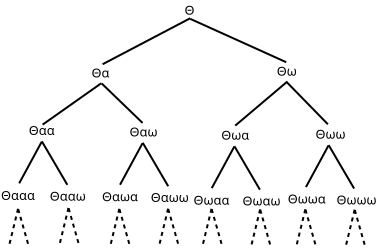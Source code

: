 <?xml version="1.0" encoding="UTF-8"?>
<dia:diagram xmlns:dia="http://www.lysator.liu.se/~alla/dia/">
  <dia:layer name="Background" visible="true" active="true">
    <dia:object type="Standard - Text" version="1" id="O0">
      <dia:attribute name="obj_pos">
        <dia:point val="25.427,4.596"/>
      </dia:attribute>
      <dia:attribute name="obj_bb">
        <dia:rectangle val="25.427,4.001;25.933,4.748"/>
      </dia:attribute>
      <dia:attribute name="text">
        <dia:composite type="text">
          <dia:attribute name="string">
            <dia:string>#Θ#</dia:string>
          </dia:attribute>
          <dia:attribute name="font">
            <dia:font family="sans" style="0" name="Helvetica"/>
          </dia:attribute>
          <dia:attribute name="height">
            <dia:real val="0.8"/>
          </dia:attribute>
          <dia:attribute name="pos">
            <dia:point val="25.427,4.596"/>
          </dia:attribute>
          <dia:attribute name="color">
            <dia:color val="#000000"/>
          </dia:attribute>
          <dia:attribute name="alignment">
            <dia:enum val="0"/>
          </dia:attribute>
        </dia:composite>
      </dia:attribute>
      <dia:attribute name="valign">
        <dia:enum val="3"/>
      </dia:attribute>
    </dia:object>
    <dia:object type="Standard - Text" version="1" id="O1">
      <dia:attribute name="obj_pos">
        <dia:point val="20.767,7.736"/>
      </dia:attribute>
      <dia:attribute name="obj_bb">
        <dia:rectangle val="20.767,7.141;21.694,7.889"/>
      </dia:attribute>
      <dia:attribute name="text">
        <dia:composite type="text">
          <dia:attribute name="string">
            <dia:string>#Θα#</dia:string>
          </dia:attribute>
          <dia:attribute name="font">
            <dia:font family="sans" style="0" name="Helvetica"/>
          </dia:attribute>
          <dia:attribute name="height">
            <dia:real val="0.8"/>
          </dia:attribute>
          <dia:attribute name="pos">
            <dia:point val="20.767,7.736"/>
          </dia:attribute>
          <dia:attribute name="color">
            <dia:color val="#000000"/>
          </dia:attribute>
          <dia:attribute name="alignment">
            <dia:enum val="0"/>
          </dia:attribute>
        </dia:composite>
      </dia:attribute>
      <dia:attribute name="valign">
        <dia:enum val="3"/>
      </dia:attribute>
    </dia:object>
    <dia:object type="Standard - Text" version="1" id="O2">
      <dia:attribute name="obj_pos">
        <dia:point val="30.033,7.65"/>
      </dia:attribute>
      <dia:attribute name="obj_bb">
        <dia:rectangle val="30.033,7.055;30.946,7.803"/>
      </dia:attribute>
      <dia:attribute name="text">
        <dia:composite type="text">
          <dia:attribute name="string">
            <dia:string>#Θω#</dia:string>
          </dia:attribute>
          <dia:attribute name="font">
            <dia:font family="sans" style="0" name="Helvetica"/>
          </dia:attribute>
          <dia:attribute name="height">
            <dia:real val="0.8"/>
          </dia:attribute>
          <dia:attribute name="pos">
            <dia:point val="30.033,7.65"/>
          </dia:attribute>
          <dia:attribute name="color">
            <dia:color val="#000000"/>
          </dia:attribute>
          <dia:attribute name="alignment">
            <dia:enum val="0"/>
          </dia:attribute>
        </dia:composite>
      </dia:attribute>
      <dia:attribute name="valign">
        <dia:enum val="3"/>
      </dia:attribute>
    </dia:object>
    <dia:group>
      <dia:object type="Standard - Text" version="1" id="O3">
        <dia:attribute name="obj_pos">
          <dia:point val="31.973,10.798"/>
        </dia:attribute>
        <dia:attribute name="obj_bb">
          <dia:rectangle val="31.973,10.203;33.293,10.95"/>
        </dia:attribute>
        <dia:attribute name="text">
          <dia:composite type="text">
            <dia:attribute name="string">
              <dia:string>#Θωω#</dia:string>
            </dia:attribute>
            <dia:attribute name="font">
              <dia:font family="sans" style="0" name="Helvetica"/>
            </dia:attribute>
            <dia:attribute name="height">
              <dia:real val="0.8"/>
            </dia:attribute>
            <dia:attribute name="pos">
              <dia:point val="31.973,10.798"/>
            </dia:attribute>
            <dia:attribute name="color">
              <dia:color val="#000000"/>
            </dia:attribute>
            <dia:attribute name="alignment">
              <dia:enum val="0"/>
            </dia:attribute>
          </dia:composite>
        </dia:attribute>
        <dia:attribute name="valign">
          <dia:enum val="3"/>
        </dia:attribute>
      </dia:object>
      <dia:object type="Standard - Text" version="1" id="O4">
        <dia:attribute name="obj_pos">
          <dia:point val="33.028,14.081"/>
        </dia:attribute>
        <dia:attribute name="obj_bb">
          <dia:rectangle val="33.028,13.486;34.756,14.233"/>
        </dia:attribute>
        <dia:attribute name="text">
          <dia:composite type="text">
            <dia:attribute name="string">
              <dia:string>#Θωωω#</dia:string>
            </dia:attribute>
            <dia:attribute name="font">
              <dia:font family="sans" style="0" name="Helvetica"/>
            </dia:attribute>
            <dia:attribute name="height">
              <dia:real val="0.8"/>
            </dia:attribute>
            <dia:attribute name="pos">
              <dia:point val="33.028,14.081"/>
            </dia:attribute>
            <dia:attribute name="color">
              <dia:color val="#000000"/>
            </dia:attribute>
            <dia:attribute name="alignment">
              <dia:enum val="0"/>
            </dia:attribute>
          </dia:composite>
        </dia:attribute>
        <dia:attribute name="valign">
          <dia:enum val="3"/>
        </dia:attribute>
      </dia:object>
      <dia:object type="Standard - Text" version="1" id="O5">
        <dia:attribute name="obj_pos">
          <dia:point val="30.587,14.042"/>
        </dia:attribute>
        <dia:attribute name="obj_bb">
          <dia:rectangle val="30.587,13.447;32.329,14.195"/>
        </dia:attribute>
        <dia:attribute name="text">
          <dia:composite type="text">
            <dia:attribute name="string">
              <dia:string>#Θωωα#</dia:string>
            </dia:attribute>
            <dia:attribute name="font">
              <dia:font family="sans" style="0" name="Helvetica"/>
            </dia:attribute>
            <dia:attribute name="height">
              <dia:real val="0.8"/>
            </dia:attribute>
            <dia:attribute name="pos">
              <dia:point val="30.587,14.042"/>
            </dia:attribute>
            <dia:attribute name="color">
              <dia:color val="#000000"/>
            </dia:attribute>
            <dia:attribute name="alignment">
              <dia:enum val="0"/>
            </dia:attribute>
          </dia:composite>
        </dia:attribute>
        <dia:attribute name="valign">
          <dia:enum val="3"/>
        </dia:attribute>
      </dia:object>
      <dia:object type="Standard - Line" version="0" id="O6">
        <dia:attribute name="obj_pos">
          <dia:point val="32.62,11.139"/>
        </dia:attribute>
        <dia:attribute name="obj_bb">
          <dia:rectangle val="31.427,11.072;32.688,13.282"/>
        </dia:attribute>
        <dia:attribute name="conn_endpoints">
          <dia:point val="32.62,11.139"/>
          <dia:point val="31.495,13.214"/>
        </dia:attribute>
        <dia:attribute name="numcp">
          <dia:int val="1"/>
        </dia:attribute>
      </dia:object>
      <dia:object type="Standard - Line" version="0" id="O7">
        <dia:attribute name="obj_pos">
          <dia:point val="32.628,11.114"/>
        </dia:attribute>
        <dia:attribute name="obj_bb">
          <dia:rectangle val="32.56,11.046;33.972,13.358"/>
        </dia:attribute>
        <dia:attribute name="conn_endpoints">
          <dia:point val="32.628,11.114"/>
          <dia:point val="33.903,13.289"/>
        </dia:attribute>
        <dia:attribute name="numcp">
          <dia:int val="1"/>
        </dia:attribute>
      </dia:object>
    </dia:group>
    <dia:group>
      <dia:object type="Standard - Text" version="1" id="O8">
        <dia:attribute name="obj_pos">
          <dia:point val="27.262,10.853"/>
        </dia:attribute>
        <dia:attribute name="obj_bb">
          <dia:rectangle val="27.262,10.258;28.597,11.006"/>
        </dia:attribute>
        <dia:attribute name="text">
          <dia:composite type="text">
            <dia:attribute name="string">
              <dia:string>#Θωα#</dia:string>
            </dia:attribute>
            <dia:attribute name="font">
              <dia:font family="sans" style="0" name="Helvetica"/>
            </dia:attribute>
            <dia:attribute name="height">
              <dia:real val="0.8"/>
            </dia:attribute>
            <dia:attribute name="pos">
              <dia:point val="27.262,10.853"/>
            </dia:attribute>
            <dia:attribute name="color">
              <dia:color val="#000000"/>
            </dia:attribute>
            <dia:attribute name="alignment">
              <dia:enum val="0"/>
            </dia:attribute>
          </dia:composite>
        </dia:attribute>
        <dia:attribute name="valign">
          <dia:enum val="3"/>
        </dia:attribute>
      </dia:object>
      <dia:object type="Standard - Text" version="1" id="O9">
        <dia:attribute name="obj_pos">
          <dia:point val="28.317,14.136"/>
        </dia:attribute>
        <dia:attribute name="obj_bb">
          <dia:rectangle val="28.317,13.541;30.059,14.289"/>
        </dia:attribute>
        <dia:attribute name="text">
          <dia:composite type="text">
            <dia:attribute name="string">
              <dia:string>#Θωαω#</dia:string>
            </dia:attribute>
            <dia:attribute name="font">
              <dia:font family="sans" style="0" name="Helvetica"/>
            </dia:attribute>
            <dia:attribute name="height">
              <dia:real val="0.8"/>
            </dia:attribute>
            <dia:attribute name="pos">
              <dia:point val="28.317,14.136"/>
            </dia:attribute>
            <dia:attribute name="color">
              <dia:color val="#000000"/>
            </dia:attribute>
            <dia:attribute name="alignment">
              <dia:enum val="0"/>
            </dia:attribute>
          </dia:composite>
        </dia:attribute>
        <dia:attribute name="valign">
          <dia:enum val="3"/>
        </dia:attribute>
      </dia:object>
      <dia:object type="Standard - Text" version="1" id="O10">
        <dia:attribute name="obj_pos">
          <dia:point val="25.875,14.098"/>
        </dia:attribute>
        <dia:attribute name="obj_bb">
          <dia:rectangle val="25.875,13.502;27.633,14.25"/>
        </dia:attribute>
        <dia:attribute name="text">
          <dia:composite type="text">
            <dia:attribute name="string">
              <dia:string>#Θωαα#</dia:string>
            </dia:attribute>
            <dia:attribute name="font">
              <dia:font family="sans" style="0" name="Helvetica"/>
            </dia:attribute>
            <dia:attribute name="height">
              <dia:real val="0.8"/>
            </dia:attribute>
            <dia:attribute name="pos">
              <dia:point val="25.875,14.098"/>
            </dia:attribute>
            <dia:attribute name="color">
              <dia:color val="#000000"/>
            </dia:attribute>
            <dia:attribute name="alignment">
              <dia:enum val="0"/>
            </dia:attribute>
          </dia:composite>
        </dia:attribute>
        <dia:attribute name="valign">
          <dia:enum val="3"/>
        </dia:attribute>
      </dia:object>
      <dia:object type="Standard - Line" version="0" id="O11">
        <dia:attribute name="obj_pos">
          <dia:point val="27.909,11.195"/>
        </dia:attribute>
        <dia:attribute name="obj_bb">
          <dia:rectangle val="26.716,11.127;27.976,13.337"/>
        </dia:attribute>
        <dia:attribute name="conn_endpoints">
          <dia:point val="27.909,11.195"/>
          <dia:point val="26.784,13.27"/>
        </dia:attribute>
        <dia:attribute name="numcp">
          <dia:int val="1"/>
        </dia:attribute>
      </dia:object>
      <dia:object type="Standard - Line" version="0" id="O12">
        <dia:attribute name="obj_pos">
          <dia:point val="27.917,11.17"/>
        </dia:attribute>
        <dia:attribute name="obj_bb">
          <dia:rectangle val="27.849,11.101;29.26,13.413"/>
        </dia:attribute>
        <dia:attribute name="conn_endpoints">
          <dia:point val="27.917,11.17"/>
          <dia:point val="29.192,13.345"/>
        </dia:attribute>
        <dia:attribute name="numcp">
          <dia:int val="1"/>
        </dia:attribute>
      </dia:object>
    </dia:group>
    <dia:group>
      <dia:object type="Standard - Text" version="1" id="O13">
        <dia:attribute name="obj_pos">
          <dia:point val="22.678,10.681"/>
        </dia:attribute>
        <dia:attribute name="obj_bb">
          <dia:rectangle val="22.678,10.086;24.013,10.834"/>
        </dia:attribute>
        <dia:attribute name="text">
          <dia:composite type="text">
            <dia:attribute name="string">
              <dia:string>#Θαω#</dia:string>
            </dia:attribute>
            <dia:attribute name="font">
              <dia:font family="sans" style="0" name="Helvetica"/>
            </dia:attribute>
            <dia:attribute name="height">
              <dia:real val="0.8"/>
            </dia:attribute>
            <dia:attribute name="pos">
              <dia:point val="22.678,10.681"/>
            </dia:attribute>
            <dia:attribute name="color">
              <dia:color val="#000000"/>
            </dia:attribute>
            <dia:attribute name="alignment">
              <dia:enum val="0"/>
            </dia:attribute>
          </dia:composite>
        </dia:attribute>
        <dia:attribute name="valign">
          <dia:enum val="3"/>
        </dia:attribute>
      </dia:object>
      <dia:object type="Standard - Text" version="1" id="O14">
        <dia:attribute name="obj_pos">
          <dia:point val="23.733,13.964"/>
        </dia:attribute>
        <dia:attribute name="obj_bb">
          <dia:rectangle val="23.733,13.369;25.475,14.117"/>
        </dia:attribute>
        <dia:attribute name="text">
          <dia:composite type="text">
            <dia:attribute name="string">
              <dia:string>#Θαωω#</dia:string>
            </dia:attribute>
            <dia:attribute name="font">
              <dia:font family="sans" style="0" name="Helvetica"/>
            </dia:attribute>
            <dia:attribute name="height">
              <dia:real val="0.8"/>
            </dia:attribute>
            <dia:attribute name="pos">
              <dia:point val="23.733,13.964"/>
            </dia:attribute>
            <dia:attribute name="color">
              <dia:color val="#000000"/>
            </dia:attribute>
            <dia:attribute name="alignment">
              <dia:enum val="0"/>
            </dia:attribute>
          </dia:composite>
        </dia:attribute>
        <dia:attribute name="valign">
          <dia:enum val="3"/>
        </dia:attribute>
      </dia:object>
      <dia:object type="Standard - Text" version="1" id="O15">
        <dia:attribute name="obj_pos">
          <dia:point val="21.291,13.925"/>
        </dia:attribute>
        <dia:attribute name="obj_bb">
          <dia:rectangle val="21.291,13.331;23.049,14.078"/>
        </dia:attribute>
        <dia:attribute name="text">
          <dia:composite type="text">
            <dia:attribute name="string">
              <dia:string>#Θαωα#</dia:string>
            </dia:attribute>
            <dia:attribute name="font">
              <dia:font family="sans" style="0" name="Helvetica"/>
            </dia:attribute>
            <dia:attribute name="height">
              <dia:real val="0.8"/>
            </dia:attribute>
            <dia:attribute name="pos">
              <dia:point val="21.291,13.925"/>
            </dia:attribute>
            <dia:attribute name="color">
              <dia:color val="#000000"/>
            </dia:attribute>
            <dia:attribute name="alignment">
              <dia:enum val="0"/>
            </dia:attribute>
          </dia:composite>
        </dia:attribute>
        <dia:attribute name="valign">
          <dia:enum val="3"/>
        </dia:attribute>
      </dia:object>
      <dia:object type="Standard - Line" version="0" id="O16">
        <dia:attribute name="obj_pos">
          <dia:point val="23.324,11.023"/>
        </dia:attribute>
        <dia:attribute name="obj_bb">
          <dia:rectangle val="22.132,10.955;23.392,13.165"/>
        </dia:attribute>
        <dia:attribute name="conn_endpoints">
          <dia:point val="23.324,11.023"/>
          <dia:point val="22.199,13.098"/>
        </dia:attribute>
        <dia:attribute name="numcp">
          <dia:int val="1"/>
        </dia:attribute>
      </dia:object>
      <dia:object type="Standard - Line" version="0" id="O17">
        <dia:attribute name="obj_pos">
          <dia:point val="23.333,10.998"/>
        </dia:attribute>
        <dia:attribute name="obj_bb">
          <dia:rectangle val="23.264,10.929;24.676,13.241"/>
        </dia:attribute>
        <dia:attribute name="conn_endpoints">
          <dia:point val="23.333,10.998"/>
          <dia:point val="24.608,13.173"/>
        </dia:attribute>
        <dia:attribute name="numcp">
          <dia:int val="1"/>
        </dia:attribute>
      </dia:object>
    </dia:group>
    <dia:group>
      <dia:object type="Standard - Text" version="1" id="O18">
        <dia:attribute name="obj_pos">
          <dia:point val="17.634,10.611"/>
        </dia:attribute>
        <dia:attribute name="obj_bb">
          <dia:rectangle val="17.634,10.015;18.984,10.763"/>
        </dia:attribute>
        <dia:attribute name="text">
          <dia:composite type="text">
            <dia:attribute name="string">
              <dia:string>#Θαα#</dia:string>
            </dia:attribute>
            <dia:attribute name="font">
              <dia:font family="sans" style="0" name="Helvetica"/>
            </dia:attribute>
            <dia:attribute name="height">
              <dia:real val="0.8"/>
            </dia:attribute>
            <dia:attribute name="pos">
              <dia:point val="17.634,10.611"/>
            </dia:attribute>
            <dia:attribute name="color">
              <dia:color val="#000000"/>
            </dia:attribute>
            <dia:attribute name="alignment">
              <dia:enum val="0"/>
            </dia:attribute>
          </dia:composite>
        </dia:attribute>
        <dia:attribute name="valign">
          <dia:enum val="3"/>
        </dia:attribute>
      </dia:object>
      <dia:object type="Standard - Text" version="1" id="O19">
        <dia:attribute name="obj_pos">
          <dia:point val="18.689,13.893"/>
        </dia:attribute>
        <dia:attribute name="obj_bb">
          <dia:rectangle val="18.689,13.299;20.447,14.046"/>
        </dia:attribute>
        <dia:attribute name="text">
          <dia:composite type="text">
            <dia:attribute name="string">
              <dia:string>#Θααω#</dia:string>
            </dia:attribute>
            <dia:attribute name="font">
              <dia:font family="sans" style="0" name="Helvetica"/>
            </dia:attribute>
            <dia:attribute name="height">
              <dia:real val="0.8"/>
            </dia:attribute>
            <dia:attribute name="pos">
              <dia:point val="18.689,13.893"/>
            </dia:attribute>
            <dia:attribute name="color">
              <dia:color val="#000000"/>
            </dia:attribute>
            <dia:attribute name="alignment">
              <dia:enum val="0"/>
            </dia:attribute>
          </dia:composite>
        </dia:attribute>
        <dia:attribute name="valign">
          <dia:enum val="3"/>
        </dia:attribute>
      </dia:object>
      <dia:object type="Standard - Text" version="1" id="O20">
        <dia:attribute name="obj_pos">
          <dia:point val="16.247,13.855"/>
        </dia:attribute>
        <dia:attribute name="obj_bb">
          <dia:rectangle val="16.247,13.26;18.02,14.007"/>
        </dia:attribute>
        <dia:attribute name="text">
          <dia:composite type="text">
            <dia:attribute name="string">
              <dia:string>#Θααα#</dia:string>
            </dia:attribute>
            <dia:attribute name="font">
              <dia:font family="sans" style="0" name="Helvetica"/>
            </dia:attribute>
            <dia:attribute name="height">
              <dia:real val="0.8"/>
            </dia:attribute>
            <dia:attribute name="pos">
              <dia:point val="16.247,13.855"/>
            </dia:attribute>
            <dia:attribute name="color">
              <dia:color val="#000000"/>
            </dia:attribute>
            <dia:attribute name="alignment">
              <dia:enum val="0"/>
            </dia:attribute>
          </dia:composite>
        </dia:attribute>
        <dia:attribute name="valign">
          <dia:enum val="3"/>
        </dia:attribute>
      </dia:object>
      <dia:object type="Standard - Line" version="0" id="O21">
        <dia:attribute name="obj_pos">
          <dia:point val="18.281,10.952"/>
        </dia:attribute>
        <dia:attribute name="obj_bb">
          <dia:rectangle val="17.088,10.884;18.349,13.095"/>
        </dia:attribute>
        <dia:attribute name="conn_endpoints">
          <dia:point val="18.281,10.952"/>
          <dia:point val="17.156,13.027"/>
        </dia:attribute>
        <dia:attribute name="numcp">
          <dia:int val="1"/>
        </dia:attribute>
      </dia:object>
      <dia:object type="Standard - Line" version="0" id="O22">
        <dia:attribute name="obj_pos">
          <dia:point val="18.289,10.927"/>
        </dia:attribute>
        <dia:attribute name="obj_bb">
          <dia:rectangle val="18.221,10.858;19.633,13.17"/>
        </dia:attribute>
        <dia:attribute name="conn_endpoints">
          <dia:point val="18.289,10.927"/>
          <dia:point val="19.564,13.102"/>
        </dia:attribute>
        <dia:attribute name="numcp">
          <dia:int val="1"/>
        </dia:attribute>
      </dia:object>
    </dia:group>
    <dia:object type="Standard - Line" version="0" id="O23">
      <dia:attribute name="obj_pos">
        <dia:point val="21.258,8.025"/>
      </dia:attribute>
      <dia:attribute name="obj_bb">
        <dia:rectangle val="18.257,7.956;21.328,10.162"/>
      </dia:attribute>
      <dia:attribute name="conn_endpoints">
        <dia:point val="21.258,8.025"/>
        <dia:point val="18.327,10.092"/>
      </dia:attribute>
      <dia:attribute name="numcp">
        <dia:int val="1"/>
      </dia:attribute>
    </dia:object>
    <dia:object type="Standard - Line" version="0" id="O24">
      <dia:attribute name="obj_pos">
        <dia:point val="21.277,8.031"/>
      </dia:attribute>
      <dia:attribute name="obj_bb">
        <dia:rectangle val="21.207,7.96;23.396,10.079"/>
      </dia:attribute>
      <dia:attribute name="conn_endpoints">
        <dia:point val="21.277,8.031"/>
        <dia:point val="23.325,10.008"/>
      </dia:attribute>
      <dia:attribute name="numcp">
        <dia:int val="1"/>
      </dia:attribute>
    </dia:object>
    <dia:object type="Standard - Line" version="0" id="O25">
      <dia:attribute name="obj_pos">
        <dia:point val="30.558,7.942"/>
      </dia:attribute>
      <dia:attribute name="obj_bb">
        <dia:rectangle val="27.888,7.871;30.629,10.212"/>
      </dia:attribute>
      <dia:attribute name="conn_endpoints">
        <dia:point val="30.558,7.942"/>
        <dia:point val="27.958,10.142"/>
      </dia:attribute>
      <dia:attribute name="numcp">
        <dia:int val="1"/>
      </dia:attribute>
    </dia:object>
    <dia:object type="Standard - Line" version="0" id="O26">
      <dia:attribute name="obj_pos">
        <dia:point val="30.508,7.942"/>
      </dia:attribute>
      <dia:attribute name="obj_bb">
        <dia:rectangle val="30.438,7.871;32.662,10.146"/>
      </dia:attribute>
      <dia:attribute name="conn_endpoints">
        <dia:point val="30.508,7.942"/>
        <dia:point val="32.592,10.075"/>
      </dia:attribute>
      <dia:attribute name="numcp">
        <dia:int val="1"/>
      </dia:attribute>
    </dia:object>
    <dia:object type="Standard - Line" version="0" id="O27">
      <dia:attribute name="obj_pos">
        <dia:point val="25.71,4.772"/>
      </dia:attribute>
      <dia:attribute name="obj_bb">
        <dia:rectangle val="21.259,4.704;25.777,7.139"/>
      </dia:attribute>
      <dia:attribute name="conn_endpoints">
        <dia:point val="25.71,4.772"/>
        <dia:point val="21.327,7.072"/>
      </dia:attribute>
      <dia:attribute name="numcp">
        <dia:int val="1"/>
      </dia:attribute>
    </dia:object>
    <dia:object type="Standard - Line" version="0" id="O28">
      <dia:attribute name="obj_pos">
        <dia:point val="25.71,4.805"/>
      </dia:attribute>
      <dia:attribute name="obj_bb">
        <dia:rectangle val="25.644,4.739;30.573,7.038"/>
      </dia:attribute>
      <dia:attribute name="conn_endpoints">
        <dia:point val="25.71,4.805"/>
        <dia:point val="30.507,6.972"/>
      </dia:attribute>
      <dia:attribute name="numcp">
        <dia:int val="1"/>
      </dia:attribute>
    </dia:object>
    <dia:group>
      <dia:object type="Standard - Line" version="0" id="O29">
        <dia:attribute name="obj_pos">
          <dia:point val="17.1,14.3"/>
        </dia:attribute>
        <dia:attribute name="obj_bb">
          <dia:rectangle val="16.59,14.24;17.16,16.21"/>
        </dia:attribute>
        <dia:attribute name="conn_endpoints">
          <dia:point val="17.1,14.3"/>
          <dia:point val="16.65,16.15"/>
        </dia:attribute>
        <dia:attribute name="numcp">
          <dia:int val="1"/>
        </dia:attribute>
        <dia:attribute name="line_style">
          <dia:enum val="1"/>
        </dia:attribute>
        <dia:attribute name="dashlength">
          <dia:real val="0.2"/>
        </dia:attribute>
      </dia:object>
      <dia:object type="Standard - Line" version="0" id="O30">
        <dia:attribute name="obj_pos">
          <dia:point val="17.106,14.319"/>
        </dia:attribute>
        <dia:attribute name="obj_bb">
          <dia:rectangle val="17.044,14.258;17.68,16.181"/>
        </dia:attribute>
        <dia:attribute name="conn_endpoints">
          <dia:point val="17.106,14.319"/>
          <dia:point val="17.619,16.119"/>
        </dia:attribute>
        <dia:attribute name="numcp">
          <dia:int val="1"/>
        </dia:attribute>
        <dia:attribute name="line_style">
          <dia:enum val="1"/>
        </dia:attribute>
        <dia:attribute name="dashlength">
          <dia:real val="0.2"/>
        </dia:attribute>
      </dia:object>
    </dia:group>
    <dia:group>
      <dia:object type="Standard - Line" version="0" id="O31">
        <dia:attribute name="obj_pos">
          <dia:point val="19.62,14.257"/>
        </dia:attribute>
        <dia:attribute name="obj_bb">
          <dia:rectangle val="19.11,14.197;19.681,16.168"/>
        </dia:attribute>
        <dia:attribute name="conn_endpoints">
          <dia:point val="19.62,14.257"/>
          <dia:point val="19.17,16.107"/>
        </dia:attribute>
        <dia:attribute name="numcp">
          <dia:int val="1"/>
        </dia:attribute>
        <dia:attribute name="line_style">
          <dia:enum val="1"/>
        </dia:attribute>
        <dia:attribute name="dashlength">
          <dia:real val="0.2"/>
        </dia:attribute>
      </dia:object>
      <dia:object type="Standard - Line" version="0" id="O32">
        <dia:attribute name="obj_pos">
          <dia:point val="19.627,14.277"/>
        </dia:attribute>
        <dia:attribute name="obj_bb">
          <dia:rectangle val="19.565,14.215;20.201,16.139"/>
        </dia:attribute>
        <dia:attribute name="conn_endpoints">
          <dia:point val="19.627,14.277"/>
          <dia:point val="20.139,16.077"/>
        </dia:attribute>
        <dia:attribute name="numcp">
          <dia:int val="1"/>
        </dia:attribute>
        <dia:attribute name="line_style">
          <dia:enum val="1"/>
        </dia:attribute>
        <dia:attribute name="dashlength">
          <dia:real val="0.2"/>
        </dia:attribute>
      </dia:object>
    </dia:group>
    <dia:group>
      <dia:object type="Standard - Line" version="0" id="O33">
        <dia:attribute name="obj_pos">
          <dia:point val="22.162,14.301"/>
        </dia:attribute>
        <dia:attribute name="obj_bb">
          <dia:rectangle val="21.651,14.241;22.222,16.212"/>
        </dia:attribute>
        <dia:attribute name="conn_endpoints">
          <dia:point val="22.162,14.301"/>
          <dia:point val="21.712,16.151"/>
        </dia:attribute>
        <dia:attribute name="numcp">
          <dia:int val="1"/>
        </dia:attribute>
        <dia:attribute name="line_style">
          <dia:enum val="1"/>
        </dia:attribute>
        <dia:attribute name="dashlength">
          <dia:real val="0.2"/>
        </dia:attribute>
      </dia:object>
      <dia:object type="Standard - Line" version="0" id="O34">
        <dia:attribute name="obj_pos">
          <dia:point val="22.168,14.32"/>
        </dia:attribute>
        <dia:attribute name="obj_bb">
          <dia:rectangle val="22.106,14.259;22.742,16.182"/>
        </dia:attribute>
        <dia:attribute name="conn_endpoints">
          <dia:point val="22.168,14.32"/>
          <dia:point val="22.68,16.12"/>
        </dia:attribute>
        <dia:attribute name="numcp">
          <dia:int val="1"/>
        </dia:attribute>
        <dia:attribute name="line_style">
          <dia:enum val="1"/>
        </dia:attribute>
        <dia:attribute name="dashlength">
          <dia:real val="0.2"/>
        </dia:attribute>
      </dia:object>
    </dia:group>
    <dia:group>
      <dia:object type="Standard - Line" version="0" id="O35">
        <dia:attribute name="obj_pos">
          <dia:point val="24.603,14.295"/>
        </dia:attribute>
        <dia:attribute name="obj_bb">
          <dia:rectangle val="24.093,14.235;24.663,16.205"/>
        </dia:attribute>
        <dia:attribute name="conn_endpoints">
          <dia:point val="24.603,14.295"/>
          <dia:point val="24.153,16.145"/>
        </dia:attribute>
        <dia:attribute name="numcp">
          <dia:int val="1"/>
        </dia:attribute>
        <dia:attribute name="line_style">
          <dia:enum val="1"/>
        </dia:attribute>
        <dia:attribute name="dashlength">
          <dia:real val="0.2"/>
        </dia:attribute>
      </dia:object>
      <dia:object type="Standard - Line" version="0" id="O36">
        <dia:attribute name="obj_pos">
          <dia:point val="24.609,14.314"/>
        </dia:attribute>
        <dia:attribute name="obj_bb">
          <dia:rectangle val="24.547,14.252;25.183,16.176"/>
        </dia:attribute>
        <dia:attribute name="conn_endpoints">
          <dia:point val="24.609,14.314"/>
          <dia:point val="25.122,16.114"/>
        </dia:attribute>
        <dia:attribute name="numcp">
          <dia:int val="1"/>
        </dia:attribute>
        <dia:attribute name="line_style">
          <dia:enum val="1"/>
        </dia:attribute>
        <dia:attribute name="dashlength">
          <dia:real val="0.2"/>
        </dia:attribute>
      </dia:object>
    </dia:group>
    <dia:group>
      <dia:object type="Standard - Line" version="0" id="O37">
        <dia:attribute name="obj_pos">
          <dia:point val="26.774,14.301"/>
        </dia:attribute>
        <dia:attribute name="obj_bb">
          <dia:rectangle val="26.264,14.241;26.834,16.212"/>
        </dia:attribute>
        <dia:attribute name="conn_endpoints">
          <dia:point val="26.774,14.301"/>
          <dia:point val="26.324,16.151"/>
        </dia:attribute>
        <dia:attribute name="numcp">
          <dia:int val="1"/>
        </dia:attribute>
        <dia:attribute name="line_style">
          <dia:enum val="1"/>
        </dia:attribute>
        <dia:attribute name="dashlength">
          <dia:real val="0.2"/>
        </dia:attribute>
      </dia:object>
      <dia:object type="Standard - Line" version="0" id="O38">
        <dia:attribute name="obj_pos">
          <dia:point val="26.78,14.32"/>
        </dia:attribute>
        <dia:attribute name="obj_bb">
          <dia:rectangle val="26.719,14.259;27.355,16.182"/>
        </dia:attribute>
        <dia:attribute name="conn_endpoints">
          <dia:point val="26.78,14.32"/>
          <dia:point val="27.293,16.12"/>
        </dia:attribute>
        <dia:attribute name="numcp">
          <dia:int val="1"/>
        </dia:attribute>
        <dia:attribute name="line_style">
          <dia:enum val="1"/>
        </dia:attribute>
        <dia:attribute name="dashlength">
          <dia:real val="0.2"/>
        </dia:attribute>
      </dia:object>
    </dia:group>
    <dia:group>
      <dia:object type="Standard - Line" version="0" id="O39">
        <dia:attribute name="obj_pos">
          <dia:point val="29.203,14.332"/>
        </dia:attribute>
        <dia:attribute name="obj_bb">
          <dia:rectangle val="28.692,14.272;29.263,16.243"/>
        </dia:attribute>
        <dia:attribute name="conn_endpoints">
          <dia:point val="29.203,14.332"/>
          <dia:point val="28.753,16.182"/>
        </dia:attribute>
        <dia:attribute name="numcp">
          <dia:int val="1"/>
        </dia:attribute>
        <dia:attribute name="line_style">
          <dia:enum val="1"/>
        </dia:attribute>
        <dia:attribute name="dashlength">
          <dia:real val="0.2"/>
        </dia:attribute>
      </dia:object>
      <dia:object type="Standard - Line" version="0" id="O40">
        <dia:attribute name="obj_pos">
          <dia:point val="29.209,14.352"/>
        </dia:attribute>
        <dia:attribute name="obj_bb">
          <dia:rectangle val="29.147,14.29;29.783,16.213"/>
        </dia:attribute>
        <dia:attribute name="conn_endpoints">
          <dia:point val="29.209,14.352"/>
          <dia:point val="29.722,16.152"/>
        </dia:attribute>
        <dia:attribute name="numcp">
          <dia:int val="1"/>
        </dia:attribute>
        <dia:attribute name="line_style">
          <dia:enum val="1"/>
        </dia:attribute>
        <dia:attribute name="dashlength">
          <dia:real val="0.2"/>
        </dia:attribute>
      </dia:object>
    </dia:group>
    <dia:group>
      <dia:object type="Standard - Line" version="0" id="O41">
        <dia:attribute name="obj_pos">
          <dia:point val="31.464,14.326"/>
        </dia:attribute>
        <dia:attribute name="obj_bb">
          <dia:rectangle val="30.953,14.266;31.524,16.236"/>
        </dia:attribute>
        <dia:attribute name="conn_endpoints">
          <dia:point val="31.464,14.326"/>
          <dia:point val="31.014,16.176"/>
        </dia:attribute>
        <dia:attribute name="numcp">
          <dia:int val="1"/>
        </dia:attribute>
        <dia:attribute name="line_style">
          <dia:enum val="1"/>
        </dia:attribute>
        <dia:attribute name="dashlength">
          <dia:real val="0.2"/>
        </dia:attribute>
      </dia:object>
      <dia:object type="Standard - Line" version="0" id="O42">
        <dia:attribute name="obj_pos">
          <dia:point val="31.47,14.345"/>
        </dia:attribute>
        <dia:attribute name="obj_bb">
          <dia:rectangle val="31.408,14.284;32.044,16.207"/>
        </dia:attribute>
        <dia:attribute name="conn_endpoints">
          <dia:point val="31.47,14.345"/>
          <dia:point val="31.983,16.145"/>
        </dia:attribute>
        <dia:attribute name="numcp">
          <dia:int val="1"/>
        </dia:attribute>
        <dia:attribute name="line_style">
          <dia:enum val="1"/>
        </dia:attribute>
        <dia:attribute name="dashlength">
          <dia:real val="0.2"/>
        </dia:attribute>
      </dia:object>
    </dia:group>
    <dia:group>
      <dia:object type="Standard - Line" version="0" id="O43">
        <dia:attribute name="obj_pos">
          <dia:point val="33.93,14.345"/>
        </dia:attribute>
        <dia:attribute name="obj_bb">
          <dia:rectangle val="33.42,14.284;33.991,16.255"/>
        </dia:attribute>
        <dia:attribute name="conn_endpoints">
          <dia:point val="33.93,14.345"/>
          <dia:point val="33.48,16.195"/>
        </dia:attribute>
        <dia:attribute name="numcp">
          <dia:int val="1"/>
        </dia:attribute>
        <dia:attribute name="line_style">
          <dia:enum val="1"/>
        </dia:attribute>
        <dia:attribute name="dashlength">
          <dia:real val="0.2"/>
        </dia:attribute>
      </dia:object>
      <dia:object type="Standard - Line" version="0" id="O44">
        <dia:attribute name="obj_pos">
          <dia:point val="33.936,14.364"/>
        </dia:attribute>
        <dia:attribute name="obj_bb">
          <dia:rectangle val="33.875,14.302;34.511,16.226"/>
        </dia:attribute>
        <dia:attribute name="conn_endpoints">
          <dia:point val="33.936,14.364"/>
          <dia:point val="34.449,16.164"/>
        </dia:attribute>
        <dia:attribute name="numcp">
          <dia:int val="1"/>
        </dia:attribute>
        <dia:attribute name="line_style">
          <dia:enum val="1"/>
        </dia:attribute>
        <dia:attribute name="dashlength">
          <dia:real val="0.2"/>
        </dia:attribute>
      </dia:object>
    </dia:group>
  </dia:layer>
</dia:diagram>
